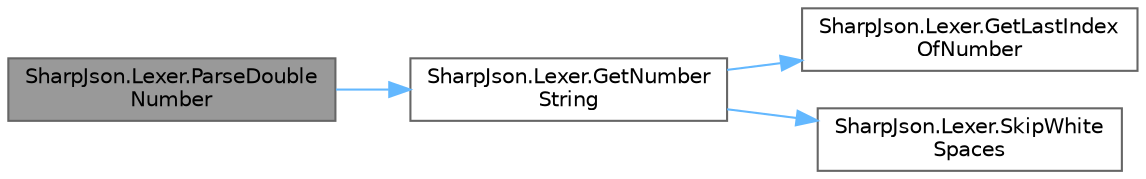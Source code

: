 digraph "SharpJson.Lexer.ParseDoubleNumber"
{
 // LATEX_PDF_SIZE
  bgcolor="transparent";
  edge [fontname=Helvetica,fontsize=10,labelfontname=Helvetica,labelfontsize=10];
  node [fontname=Helvetica,fontsize=10,shape=box,height=0.2,width=0.4];
  rankdir="LR";
  Node1 [id="Node000001",label="SharpJson.Lexer.ParseDouble\lNumber",height=0.2,width=0.4,color="gray40", fillcolor="grey60", style="filled", fontcolor="black",tooltip=" "];
  Node1 -> Node2 [id="edge1_Node000001_Node000002",color="steelblue1",style="solid",tooltip=" "];
  Node2 [id="Node000002",label="SharpJson.Lexer.GetNumber\lString",height=0.2,width=0.4,color="grey40", fillcolor="white", style="filled",URL="$class_sharp_json_1_1_lexer.html#a23df576a4afdb21efd22e38fb9e780e2",tooltip=" "];
  Node2 -> Node3 [id="edge2_Node000002_Node000003",color="steelblue1",style="solid",tooltip=" "];
  Node3 [id="Node000003",label="SharpJson.Lexer.GetLastIndex\lOfNumber",height=0.2,width=0.4,color="grey40", fillcolor="white", style="filled",URL="$class_sharp_json_1_1_lexer.html#ae99bc73124af03e765941f3510ce7c9f",tooltip=" "];
  Node2 -> Node4 [id="edge3_Node000002_Node000004",color="steelblue1",style="solid",tooltip=" "];
  Node4 [id="Node000004",label="SharpJson.Lexer.SkipWhite\lSpaces",height=0.2,width=0.4,color="grey40", fillcolor="white", style="filled",URL="$class_sharp_json_1_1_lexer.html#ac463df29435bb1cd854bebeaae1fd905",tooltip=" "];
}
